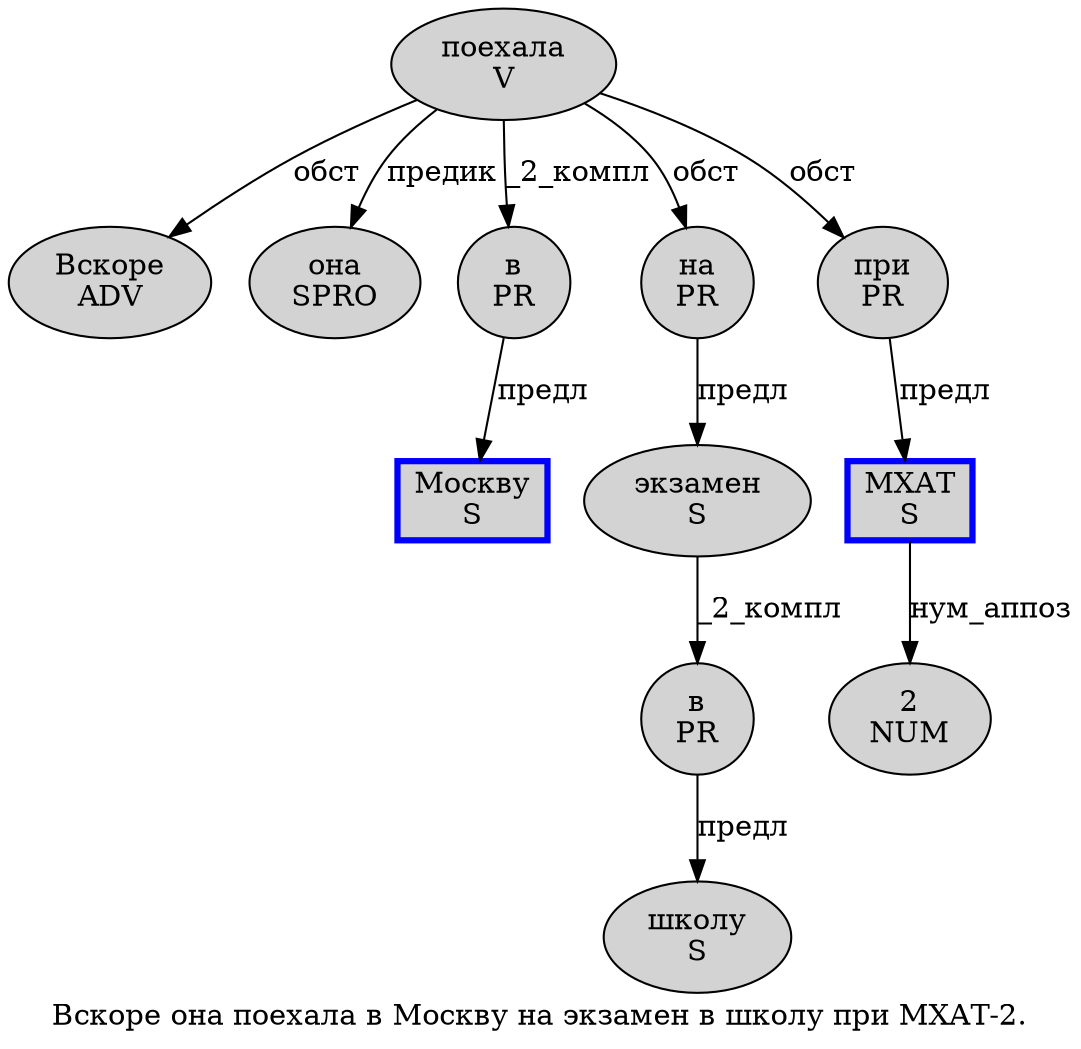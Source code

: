digraph SENTENCE_62 {
	graph [label="Вскоре она поехала в Москву на экзамен в школу при МХАТ-2."]
	node [style=filled]
		0 [label="Вскоре
ADV" color="" fillcolor=lightgray penwidth=1 shape=ellipse]
		1 [label="она
SPRO" color="" fillcolor=lightgray penwidth=1 shape=ellipse]
		2 [label="поехала
V" color="" fillcolor=lightgray penwidth=1 shape=ellipse]
		3 [label="в
PR" color="" fillcolor=lightgray penwidth=1 shape=ellipse]
		4 [label="Москву
S" color=blue fillcolor=lightgray penwidth=3 shape=box]
		5 [label="на
PR" color="" fillcolor=lightgray penwidth=1 shape=ellipse]
		6 [label="экзамен
S" color="" fillcolor=lightgray penwidth=1 shape=ellipse]
		7 [label="в
PR" color="" fillcolor=lightgray penwidth=1 shape=ellipse]
		8 [label="школу
S" color="" fillcolor=lightgray penwidth=1 shape=ellipse]
		9 [label="при
PR" color="" fillcolor=lightgray penwidth=1 shape=ellipse]
		10 [label="МХАТ
S" color=blue fillcolor=lightgray penwidth=3 shape=box]
		12 [label="2
NUM" color="" fillcolor=lightgray penwidth=1 shape=ellipse]
			3 -> 4 [label="предл"]
			9 -> 10 [label="предл"]
			10 -> 12 [label="нум_аппоз"]
			2 -> 0 [label="обст"]
			2 -> 1 [label="предик"]
			2 -> 3 [label="_2_компл"]
			2 -> 5 [label="обст"]
			2 -> 9 [label="обст"]
			5 -> 6 [label="предл"]
			6 -> 7 [label="_2_компл"]
			7 -> 8 [label="предл"]
}